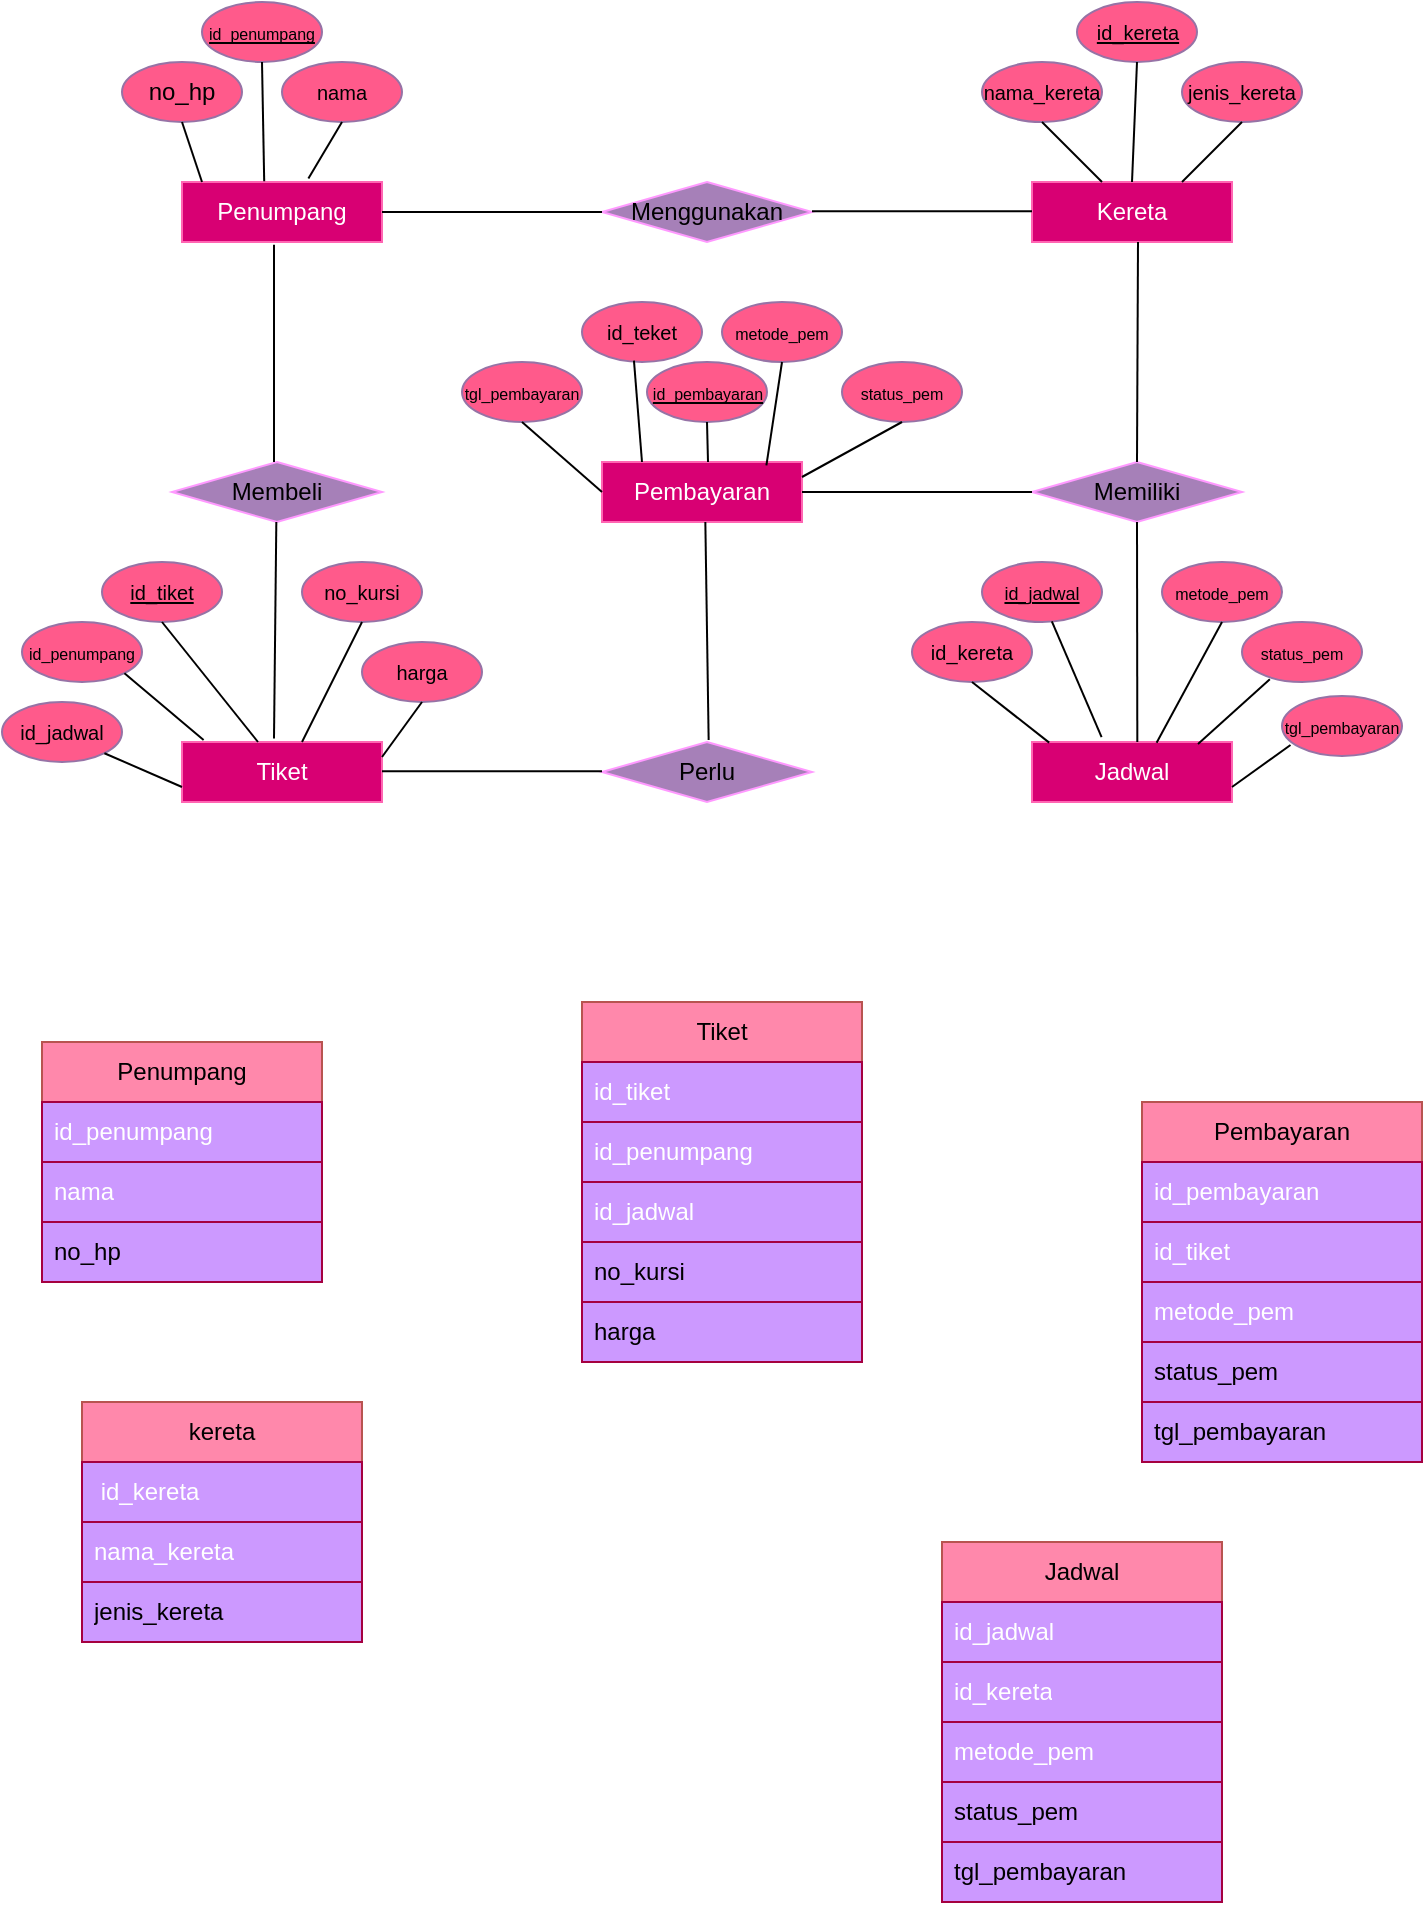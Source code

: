 <mxfile version="28.1.2">
  <diagram name="Page-1" id="AgN1TriB1giXMgzyrv2g">
    <mxGraphModel dx="2377" dy="1402" grid="1" gridSize="10" guides="1" tooltips="1" connect="1" arrows="1" fold="1" page="1" pageScale="1" pageWidth="850" pageHeight="1100" math="0" shadow="0">
      <root>
        <mxCell id="0" />
        <mxCell id="1" parent="0" />
        <mxCell id="vtns92eZaQUpisnjDbsl-1" value="Penumpang" style="rounded=0;whiteSpace=wrap;html=1;fillColor=light-dark(#D80073,#FF9ACF);strokeColor=#FF66B3;fontColor=#ffffff;" vertex="1" parent="1">
          <mxGeometry x="120" y="170" width="100" height="30" as="geometry" />
        </mxCell>
        <mxCell id="vtns92eZaQUpisnjDbsl-6" value="Pembayaran" style="rounded=0;whiteSpace=wrap;html=1;fillColor=light-dark(#D80073,#FF9ACF);strokeColor=#FF66B3;fontColor=#ffffff;" vertex="1" parent="1">
          <mxGeometry x="330" y="310" width="100" height="30" as="geometry" />
        </mxCell>
        <mxCell id="vtns92eZaQUpisnjDbsl-7" value="Jadwal" style="rounded=0;whiteSpace=wrap;html=1;fillColor=light-dark(#D80073,#FF9ACF);strokeColor=#FF66B3;fontColor=#ffffff;" vertex="1" parent="1">
          <mxGeometry x="545" y="450" width="100" height="30" as="geometry" />
        </mxCell>
        <mxCell id="vtns92eZaQUpisnjDbsl-8" value="Tiket" style="rounded=0;whiteSpace=wrap;html=1;fillColor=light-dark(#D80073,#FF9ACF);strokeColor=#FF66B3;fontColor=#ffffff;" vertex="1" parent="1">
          <mxGeometry x="120" y="450" width="100" height="30" as="geometry" />
        </mxCell>
        <mxCell id="vtns92eZaQUpisnjDbsl-9" value="Kereta" style="rounded=0;whiteSpace=wrap;html=1;fillColor=light-dark(#D80073,#FF9ACF);strokeColor=#FF66B3;fontColor=#ffffff;" vertex="1" parent="1">
          <mxGeometry x="545" y="170" width="100" height="30" as="geometry" />
        </mxCell>
        <mxCell id="vtns92eZaQUpisnjDbsl-10" value="Menggunakan" style="rhombus;whiteSpace=wrap;html=1;fillColor=#A680B8;strokeColor=#FF99FF;" vertex="1" parent="1">
          <mxGeometry x="330" y="170" width="105" height="30" as="geometry" />
        </mxCell>
        <mxCell id="vtns92eZaQUpisnjDbsl-15" value="" style="endArrow=none;html=1;rounded=0;entryX=0;entryY=0.5;entryDx=0;entryDy=0;exitX=1;exitY=0.5;exitDx=0;exitDy=0;" edge="1" parent="1" source="vtns92eZaQUpisnjDbsl-1" target="vtns92eZaQUpisnjDbsl-10">
          <mxGeometry width="50" height="50" relative="1" as="geometry">
            <mxPoint x="430" y="390" as="sourcePoint" />
            <mxPoint x="480" y="340" as="targetPoint" />
            <Array as="points" />
          </mxGeometry>
        </mxCell>
        <mxCell id="vtns92eZaQUpisnjDbsl-16" value="Membeli" style="rhombus;whiteSpace=wrap;html=1;fillColor=#A680B8;strokeColor=#FF99FF;" vertex="1" parent="1">
          <mxGeometry x="115" y="310" width="105" height="30" as="geometry" />
        </mxCell>
        <mxCell id="vtns92eZaQUpisnjDbsl-17" value="Perlu" style="rhombus;whiteSpace=wrap;html=1;fillColor=#A680B8;strokeColor=#FF99FF;" vertex="1" parent="1">
          <mxGeometry x="330" y="450" width="105" height="30" as="geometry" />
        </mxCell>
        <mxCell id="vtns92eZaQUpisnjDbsl-18" value="Memiliki" style="rhombus;whiteSpace=wrap;html=1;fillColor=#A680B8;strokeColor=#FF99FF;" vertex="1" parent="1">
          <mxGeometry x="545" y="310" width="105" height="30" as="geometry" />
        </mxCell>
        <mxCell id="vtns92eZaQUpisnjDbsl-19" value="" style="endArrow=none;html=1;rounded=0;entryX=0;entryY=0.5;entryDx=0;entryDy=0;exitX=1;exitY=0.5;exitDx=0;exitDy=0;" edge="1" parent="1">
          <mxGeometry width="50" height="50" relative="1" as="geometry">
            <mxPoint x="220" y="464.66" as="sourcePoint" />
            <mxPoint x="330" y="464.66" as="targetPoint" />
            <Array as="points">
              <mxPoint x="270" y="464.66" />
            </Array>
          </mxGeometry>
        </mxCell>
        <mxCell id="vtns92eZaQUpisnjDbsl-20" value="" style="endArrow=none;html=1;rounded=0;entryX=0.5;entryY=0;entryDx=0;entryDy=0;" edge="1" parent="1" target="vtns92eZaQUpisnjDbsl-18">
          <mxGeometry width="50" height="50" relative="1" as="geometry">
            <mxPoint x="598" y="200" as="sourcePoint" />
            <mxPoint x="598.5" y="300" as="targetPoint" />
            <Array as="points" />
          </mxGeometry>
        </mxCell>
        <mxCell id="vtns92eZaQUpisnjDbsl-21" value="" style="endArrow=none;html=1;rounded=0;entryX=0;entryY=0.5;entryDx=0;entryDy=0;exitX=1;exitY=0.5;exitDx=0;exitDy=0;" edge="1" parent="1">
          <mxGeometry width="50" height="50" relative="1" as="geometry">
            <mxPoint x="435" y="184.66" as="sourcePoint" />
            <mxPoint x="545" y="184.66" as="targetPoint" />
            <Array as="points" />
          </mxGeometry>
        </mxCell>
        <mxCell id="vtns92eZaQUpisnjDbsl-24" value="" style="endArrow=none;html=1;rounded=0;entryX=0.46;entryY=-0.057;entryDx=0;entryDy=0;entryPerimeter=0;" edge="1" parent="1" target="vtns92eZaQUpisnjDbsl-8">
          <mxGeometry width="50" height="50" relative="1" as="geometry">
            <mxPoint x="167.16" y="340" as="sourcePoint" />
            <mxPoint x="167.66" y="440" as="targetPoint" />
            <Array as="points" />
          </mxGeometry>
        </mxCell>
        <mxCell id="vtns92eZaQUpisnjDbsl-25" value="" style="endArrow=none;html=1;rounded=0;exitX=0.46;exitY=1.046;exitDx=0;exitDy=0;exitPerimeter=0;" edge="1" parent="1" source="vtns92eZaQUpisnjDbsl-1">
          <mxGeometry width="50" height="50" relative="1" as="geometry">
            <mxPoint x="170" y="190" as="sourcePoint" />
            <mxPoint x="166" y="310" as="targetPoint" />
            <Array as="points" />
          </mxGeometry>
        </mxCell>
        <mxCell id="vtns92eZaQUpisnjDbsl-26" value="" style="endArrow=none;html=1;rounded=0;entryX=0.5;entryY=0;entryDx=0;entryDy=0;exitX=0.5;exitY=1;exitDx=0;exitDy=0;" edge="1" parent="1" source="vtns92eZaQUpisnjDbsl-18">
          <mxGeometry width="50" height="50" relative="1" as="geometry">
            <mxPoint x="597.16" y="350" as="sourcePoint" />
            <mxPoint x="597.66" y="450" as="targetPoint" />
            <Array as="points" />
          </mxGeometry>
        </mxCell>
        <mxCell id="vtns92eZaQUpisnjDbsl-27" value="" style="endArrow=none;html=1;rounded=0;entryX=0.5;entryY=0;entryDx=0;entryDy=0;exitX=0.46;exitY=1.046;exitDx=0;exitDy=0;exitPerimeter=0;" edge="1" parent="1">
          <mxGeometry width="50" height="50" relative="1" as="geometry">
            <mxPoint x="381.67" y="340" as="sourcePoint" />
            <mxPoint x="383.33" y="449" as="targetPoint" />
            <Array as="points" />
          </mxGeometry>
        </mxCell>
        <mxCell id="vtns92eZaQUpisnjDbsl-29" value="" style="endArrow=none;html=1;rounded=0;entryX=0;entryY=0.5;entryDx=0;entryDy=0;exitX=1;exitY=0.5;exitDx=0;exitDy=0;" edge="1" parent="1" source="vtns92eZaQUpisnjDbsl-6" target="vtns92eZaQUpisnjDbsl-18">
          <mxGeometry width="50" height="50" relative="1" as="geometry">
            <mxPoint x="430" y="390" as="sourcePoint" />
            <mxPoint x="480" y="340" as="targetPoint" />
          </mxGeometry>
        </mxCell>
        <mxCell id="vtns92eZaQUpisnjDbsl-31" value="&lt;u&gt;&lt;font style=&quot;font-size: 8px;&quot;&gt;id_penumpang&lt;/font&gt;&lt;/u&gt;" style="ellipse;whiteSpace=wrap;html=1;fillColor=#FF5A8B;strokeColor=#9673a6;" vertex="1" parent="1">
          <mxGeometry x="130" y="80" width="60" height="30" as="geometry" />
        </mxCell>
        <mxCell id="vtns92eZaQUpisnjDbsl-33" value="&lt;font style=&quot;font-size: 10px;&quot;&gt;nama&lt;/font&gt;" style="ellipse;whiteSpace=wrap;html=1;fillColor=#FF5A8B;strokeColor=#9673a6;" vertex="1" parent="1">
          <mxGeometry x="170" y="110" width="60" height="30" as="geometry" />
        </mxCell>
        <mxCell id="vtns92eZaQUpisnjDbsl-34" value="no_hp" style="ellipse;whiteSpace=wrap;html=1;fillColor=#FF5A8B;strokeColor=#9673a6;" vertex="1" parent="1">
          <mxGeometry x="90" y="110" width="60" height="30" as="geometry" />
        </mxCell>
        <mxCell id="vtns92eZaQUpisnjDbsl-35" value="&lt;span style=&quot;font-size: 10px;&quot;&gt;nama_kereta&lt;/span&gt;" style="ellipse;whiteSpace=wrap;html=1;fillColor=#FF5A8B;strokeColor=#9673a6;" vertex="1" parent="1">
          <mxGeometry x="520" y="110" width="60" height="30" as="geometry" />
        </mxCell>
        <mxCell id="vtns92eZaQUpisnjDbsl-36" value="&lt;span style=&quot;font-size: 10px;&quot;&gt;jenis_kereta&lt;/span&gt;" style="ellipse;whiteSpace=wrap;html=1;fillColor=#FF5A8B;strokeColor=#9673a6;" vertex="1" parent="1">
          <mxGeometry x="620" y="110" width="60" height="30" as="geometry" />
        </mxCell>
        <mxCell id="vtns92eZaQUpisnjDbsl-37" value="&lt;span style=&quot;font-size: 10px;&quot;&gt;&lt;u&gt;id_kereta&lt;/u&gt;&lt;/span&gt;" style="ellipse;whiteSpace=wrap;html=1;fillColor=#FF5A8B;strokeColor=#9673a6;" vertex="1" parent="1">
          <mxGeometry x="567.5" y="80" width="60" height="30" as="geometry" />
        </mxCell>
        <mxCell id="vtns92eZaQUpisnjDbsl-38" value="&lt;span style=&quot;font-size: 10px;&quot;&gt;harga&lt;/span&gt;" style="ellipse;whiteSpace=wrap;html=1;fillColor=#FF5A8B;strokeColor=#9673a6;" vertex="1" parent="1">
          <mxGeometry x="210" y="400" width="60" height="30" as="geometry" />
        </mxCell>
        <mxCell id="vtns92eZaQUpisnjDbsl-39" value="&lt;span style=&quot;font-size: 10px;&quot;&gt;no_kursi&lt;/span&gt;" style="ellipse;whiteSpace=wrap;html=1;fillColor=#FF5A8B;strokeColor=#9673a6;" vertex="1" parent="1">
          <mxGeometry x="180" y="360" width="60" height="30" as="geometry" />
        </mxCell>
        <mxCell id="vtns92eZaQUpisnjDbsl-40" value="&lt;span style=&quot;font-size: 10px;&quot;&gt;id_jadwal&lt;/span&gt;" style="ellipse;whiteSpace=wrap;html=1;fillColor=#FF5A8B;strokeColor=#9673a6;" vertex="1" parent="1">
          <mxGeometry x="30" y="430" width="60" height="30" as="geometry" />
        </mxCell>
        <mxCell id="vtns92eZaQUpisnjDbsl-41" value="&lt;font style=&quot;font-size: 8px;&quot;&gt;id_penumpang&lt;/font&gt;" style="ellipse;whiteSpace=wrap;html=1;fillColor=#FF5A8B;strokeColor=#9673a6;" vertex="1" parent="1">
          <mxGeometry x="40" y="390" width="60" height="30" as="geometry" />
        </mxCell>
        <mxCell id="vtns92eZaQUpisnjDbsl-42" value="&lt;span style=&quot;font-size: 10px;&quot;&gt;&lt;u&gt;id_tiket&lt;/u&gt;&lt;/span&gt;" style="ellipse;whiteSpace=wrap;html=1;fillColor=#FF5A8B;strokeColor=#9673a6;" vertex="1" parent="1">
          <mxGeometry x="80" y="360" width="60" height="30" as="geometry" />
        </mxCell>
        <mxCell id="vtns92eZaQUpisnjDbsl-43" value="&lt;span style=&quot;font-size: 8px;&quot;&gt;tgl_pembayaran&lt;/span&gt;" style="ellipse;whiteSpace=wrap;html=1;fillColor=#FF5A8B;strokeColor=#9673a6;" vertex="1" parent="1">
          <mxGeometry x="670" y="427" width="60" height="30" as="geometry" />
        </mxCell>
        <mxCell id="vtns92eZaQUpisnjDbsl-44" value="&lt;span style=&quot;font-size: 8px;&quot;&gt;status_pem&lt;/span&gt;" style="ellipse;whiteSpace=wrap;html=1;fillColor=#FF5A8B;strokeColor=#9673a6;" vertex="1" parent="1">
          <mxGeometry x="650" y="390" width="60" height="30" as="geometry" />
        </mxCell>
        <mxCell id="vtns92eZaQUpisnjDbsl-45" value="&lt;span style=&quot;font-size: 8px;&quot;&gt;metode_pem&lt;/span&gt;" style="ellipse;whiteSpace=wrap;html=1;fillColor=#FF5A8B;strokeColor=#9673a6;" vertex="1" parent="1">
          <mxGeometry x="610" y="360" width="60" height="30" as="geometry" />
        </mxCell>
        <mxCell id="vtns92eZaQUpisnjDbsl-46" value="&lt;font size=&quot;1&quot;&gt;id_kereta&lt;/font&gt;" style="ellipse;whiteSpace=wrap;html=1;fillColor=#FF5A8B;strokeColor=#9673a6;" vertex="1" parent="1">
          <mxGeometry x="485" y="390" width="60" height="30" as="geometry" />
        </mxCell>
        <mxCell id="vtns92eZaQUpisnjDbsl-47" value="&lt;font style=&quot;font-size: 9px;&quot;&gt;&lt;u style=&quot;&quot;&gt;id_jadwal&lt;/u&gt;&lt;/font&gt;" style="ellipse;whiteSpace=wrap;html=1;fillColor=#FF5A8B;strokeColor=#9673a6;" vertex="1" parent="1">
          <mxGeometry x="520" y="360" width="60" height="30" as="geometry" />
        </mxCell>
        <mxCell id="vtns92eZaQUpisnjDbsl-48" value="&lt;span style=&quot;font-size: 8px;&quot;&gt;tgl_pembayaran&lt;/span&gt;" style="ellipse;whiteSpace=wrap;html=1;fillColor=#FF5A8B;strokeColor=#9673a6;" vertex="1" parent="1">
          <mxGeometry x="260" y="260" width="60" height="30" as="geometry" />
        </mxCell>
        <mxCell id="vtns92eZaQUpisnjDbsl-49" value="&lt;span style=&quot;font-size: 8px;&quot;&gt;status_pem&lt;/span&gt;" style="ellipse;whiteSpace=wrap;html=1;fillColor=#FF5A8B;strokeColor=#9673a6;" vertex="1" parent="1">
          <mxGeometry x="450" y="260" width="60" height="30" as="geometry" />
        </mxCell>
        <mxCell id="vtns92eZaQUpisnjDbsl-50" value="&lt;span style=&quot;font-size: 8px;&quot;&gt;metode_pem&lt;/span&gt;" style="ellipse;whiteSpace=wrap;html=1;fillColor=#FF5A8B;strokeColor=#9673a6;" vertex="1" parent="1">
          <mxGeometry x="390" y="230" width="60" height="30" as="geometry" />
        </mxCell>
        <mxCell id="vtns92eZaQUpisnjDbsl-51" value="&lt;font style=&quot;font-size: 8px;&quot;&gt;&lt;u&gt;id_pembayaran&lt;/u&gt;&lt;/font&gt;" style="ellipse;whiteSpace=wrap;html=1;fillColor=#FF5A8B;strokeColor=#9673a6;" vertex="1" parent="1">
          <mxGeometry x="352.5" y="260" width="60" height="30" as="geometry" />
        </mxCell>
        <mxCell id="vtns92eZaQUpisnjDbsl-52" value="&lt;font style=&quot;font-size: 10px;&quot;&gt;id_teket&lt;/font&gt;" style="ellipse;whiteSpace=wrap;html=1;fillColor=#FF5A8B;strokeColor=#9673a6;" vertex="1" parent="1">
          <mxGeometry x="320" y="230" width="60" height="30" as="geometry" />
        </mxCell>
        <mxCell id="vtns92eZaQUpisnjDbsl-53" style="edgeStyle=orthogonalEdgeStyle;rounded=0;orthogonalLoop=1;jettySize=auto;html=1;exitX=0.5;exitY=1;exitDx=0;exitDy=0;" edge="1" parent="1" source="vtns92eZaQUpisnjDbsl-48" target="vtns92eZaQUpisnjDbsl-48">
          <mxGeometry relative="1" as="geometry" />
        </mxCell>
        <mxCell id="vtns92eZaQUpisnjDbsl-54" value="" style="endArrow=none;html=1;rounded=0;entryX=0.5;entryY=1;entryDx=0;entryDy=0;exitX=0.411;exitY=-0.011;exitDx=0;exitDy=0;exitPerimeter=0;" edge="1" parent="1" source="vtns92eZaQUpisnjDbsl-1" target="vtns92eZaQUpisnjDbsl-31">
          <mxGeometry width="50" height="50" relative="1" as="geometry">
            <mxPoint x="90" y="200" as="sourcePoint" />
            <mxPoint x="140" y="150" as="targetPoint" />
          </mxGeometry>
        </mxCell>
        <mxCell id="vtns92eZaQUpisnjDbsl-55" value="" style="endArrow=none;html=1;rounded=0;entryX=0.5;entryY=1;entryDx=0;entryDy=0;exitX=0.1;exitY=0;exitDx=0;exitDy=0;exitPerimeter=0;" edge="1" parent="1" source="vtns92eZaQUpisnjDbsl-1" target="vtns92eZaQUpisnjDbsl-34">
          <mxGeometry width="50" height="50" relative="1" as="geometry">
            <mxPoint x="60" y="230" as="sourcePoint" />
            <mxPoint x="110" y="180" as="targetPoint" />
          </mxGeometry>
        </mxCell>
        <mxCell id="vtns92eZaQUpisnjDbsl-57" value="" style="endArrow=none;html=1;rounded=0;entryX=0.632;entryY=-0.057;entryDx=0;entryDy=0;exitX=0.5;exitY=1;exitDx=0;exitDy=0;entryPerimeter=0;" edge="1" parent="1" source="vtns92eZaQUpisnjDbsl-33" target="vtns92eZaQUpisnjDbsl-1">
          <mxGeometry width="50" height="50" relative="1" as="geometry">
            <mxPoint x="140" y="200" as="sourcePoint" />
            <mxPoint x="190" y="150" as="targetPoint" />
          </mxGeometry>
        </mxCell>
        <mxCell id="vtns92eZaQUpisnjDbsl-58" value="" style="endArrow=none;html=1;rounded=0;entryX=0.5;entryY=1;entryDx=0;entryDy=0;exitX=0.5;exitY=0;exitDx=0;exitDy=0;" edge="1" parent="1" source="vtns92eZaQUpisnjDbsl-9" target="vtns92eZaQUpisnjDbsl-37">
          <mxGeometry width="50" height="50" relative="1" as="geometry">
            <mxPoint x="596.8" y="166.91" as="sourcePoint" />
            <mxPoint x="594.5" y="110" as="targetPoint" />
          </mxGeometry>
        </mxCell>
        <mxCell id="vtns92eZaQUpisnjDbsl-59" value="" style="endArrow=none;html=1;rounded=0;entryX=0.5;entryY=1;entryDx=0;entryDy=0;" edge="1" parent="1" target="vtns92eZaQUpisnjDbsl-36">
          <mxGeometry width="50" height="50" relative="1" as="geometry">
            <mxPoint x="620" y="170" as="sourcePoint" />
            <mxPoint x="480" y="320" as="targetPoint" />
          </mxGeometry>
        </mxCell>
        <mxCell id="vtns92eZaQUpisnjDbsl-60" value="" style="endArrow=none;html=1;rounded=0;entryX=0.5;entryY=1;entryDx=0;entryDy=0;" edge="1" parent="1" source="vtns92eZaQUpisnjDbsl-9" target="vtns92eZaQUpisnjDbsl-35">
          <mxGeometry width="50" height="50" relative="1" as="geometry">
            <mxPoint x="380" y="370" as="sourcePoint" />
            <mxPoint x="430" y="320" as="targetPoint" />
          </mxGeometry>
        </mxCell>
        <mxCell id="vtns92eZaQUpisnjDbsl-61" value="" style="endArrow=none;html=1;rounded=0;entryX=0.5;entryY=1;entryDx=0;entryDy=0;" edge="1" parent="1" target="vtns92eZaQUpisnjDbsl-51">
          <mxGeometry width="50" height="50" relative="1" as="geometry">
            <mxPoint x="383" y="310" as="sourcePoint" />
            <mxPoint x="430" y="380" as="targetPoint" />
          </mxGeometry>
        </mxCell>
        <mxCell id="vtns92eZaQUpisnjDbsl-62" value="" style="endArrow=none;html=1;rounded=0;entryX=0.5;entryY=1;entryDx=0;entryDy=0;exitX=0.822;exitY=0.057;exitDx=0;exitDy=0;exitPerimeter=0;" edge="1" parent="1" source="vtns92eZaQUpisnjDbsl-6" target="vtns92eZaQUpisnjDbsl-50">
          <mxGeometry width="50" height="50" relative="1" as="geometry">
            <mxPoint x="380" y="430" as="sourcePoint" />
            <mxPoint x="430" y="380" as="targetPoint" />
          </mxGeometry>
        </mxCell>
        <mxCell id="vtns92eZaQUpisnjDbsl-63" value="" style="endArrow=none;html=1;rounded=0;entryX=0.433;entryY=0.977;entryDx=0;entryDy=0;entryPerimeter=0;" edge="1" parent="1" target="vtns92eZaQUpisnjDbsl-52">
          <mxGeometry width="50" height="50" relative="1" as="geometry">
            <mxPoint x="350" y="310" as="sourcePoint" />
            <mxPoint x="430" y="380" as="targetPoint" />
          </mxGeometry>
        </mxCell>
        <mxCell id="vtns92eZaQUpisnjDbsl-64" value="" style="endArrow=none;html=1;rounded=0;entryX=0.5;entryY=1;entryDx=0;entryDy=0;exitX=0;exitY=0.5;exitDx=0;exitDy=0;" edge="1" parent="1" source="vtns92eZaQUpisnjDbsl-6" target="vtns92eZaQUpisnjDbsl-48">
          <mxGeometry width="50" height="50" relative="1" as="geometry">
            <mxPoint x="380" y="430" as="sourcePoint" />
            <mxPoint x="430" y="380" as="targetPoint" />
          </mxGeometry>
        </mxCell>
        <mxCell id="vtns92eZaQUpisnjDbsl-65" value="" style="endArrow=none;html=1;rounded=0;entryX=0.5;entryY=1;entryDx=0;entryDy=0;exitX=1;exitY=0.25;exitDx=0;exitDy=0;" edge="1" parent="1" source="vtns92eZaQUpisnjDbsl-6" target="vtns92eZaQUpisnjDbsl-49">
          <mxGeometry width="50" height="50" relative="1" as="geometry">
            <mxPoint x="380" y="430" as="sourcePoint" />
            <mxPoint x="430" y="380" as="targetPoint" />
          </mxGeometry>
        </mxCell>
        <mxCell id="vtns92eZaQUpisnjDbsl-66" value="" style="endArrow=none;html=1;rounded=0;entryX=0.5;entryY=1;entryDx=0;entryDy=0;exitX=0.6;exitY=0;exitDx=0;exitDy=0;exitPerimeter=0;" edge="1" parent="1" source="vtns92eZaQUpisnjDbsl-8" target="vtns92eZaQUpisnjDbsl-39">
          <mxGeometry width="50" height="50" relative="1" as="geometry">
            <mxPoint x="380" y="430" as="sourcePoint" />
            <mxPoint x="430" y="380" as="targetPoint" />
          </mxGeometry>
        </mxCell>
        <mxCell id="vtns92eZaQUpisnjDbsl-67" value="" style="endArrow=none;html=1;rounded=0;entryX=0.5;entryY=1;entryDx=0;entryDy=0;exitX=1;exitY=0.25;exitDx=0;exitDy=0;" edge="1" parent="1" source="vtns92eZaQUpisnjDbsl-8" target="vtns92eZaQUpisnjDbsl-38">
          <mxGeometry width="50" height="50" relative="1" as="geometry">
            <mxPoint x="190" y="490" as="sourcePoint" />
            <mxPoint x="240" y="440" as="targetPoint" />
          </mxGeometry>
        </mxCell>
        <mxCell id="vtns92eZaQUpisnjDbsl-68" value="" style="endArrow=none;html=1;rounded=0;entryX=0.5;entryY=1;entryDx=0;entryDy=0;" edge="1" parent="1" source="vtns92eZaQUpisnjDbsl-8" target="vtns92eZaQUpisnjDbsl-42">
          <mxGeometry width="50" height="50" relative="1" as="geometry">
            <mxPoint x="40" y="540" as="sourcePoint" />
            <mxPoint x="90" y="490" as="targetPoint" />
          </mxGeometry>
        </mxCell>
        <mxCell id="vtns92eZaQUpisnjDbsl-69" value="" style="endArrow=none;html=1;rounded=0;entryX=1;entryY=1;entryDx=0;entryDy=0;exitX=0.108;exitY=-0.034;exitDx=0;exitDy=0;exitPerimeter=0;" edge="1" parent="1" source="vtns92eZaQUpisnjDbsl-8" target="vtns92eZaQUpisnjDbsl-41">
          <mxGeometry width="50" height="50" relative="1" as="geometry">
            <mxPoint x="40" y="510" as="sourcePoint" />
            <mxPoint x="90" y="460" as="targetPoint" />
          </mxGeometry>
        </mxCell>
        <mxCell id="vtns92eZaQUpisnjDbsl-70" value="" style="endArrow=none;html=1;rounded=0;entryX=1;entryY=1;entryDx=0;entryDy=0;exitX=0;exitY=0.75;exitDx=0;exitDy=0;" edge="1" parent="1" source="vtns92eZaQUpisnjDbsl-8" target="vtns92eZaQUpisnjDbsl-40">
          <mxGeometry width="50" height="50" relative="1" as="geometry">
            <mxPoint x="40" y="540" as="sourcePoint" />
            <mxPoint x="90" y="490" as="targetPoint" />
          </mxGeometry>
        </mxCell>
        <mxCell id="vtns92eZaQUpisnjDbsl-71" value="" style="endArrow=none;html=1;rounded=0;exitX=0.623;exitY=0.011;exitDx=0;exitDy=0;exitPerimeter=0;" edge="1" parent="1" source="vtns92eZaQUpisnjDbsl-7">
          <mxGeometry width="50" height="50" relative="1" as="geometry">
            <mxPoint x="590" y="440" as="sourcePoint" />
            <mxPoint x="640" y="390" as="targetPoint" />
          </mxGeometry>
        </mxCell>
        <mxCell id="vtns92eZaQUpisnjDbsl-74" value="" style="endArrow=none;html=1;rounded=0;exitX=0.83;exitY=0.034;exitDx=0;exitDy=0;exitPerimeter=0;entryX=0.232;entryY=0.954;entryDx=0;entryDy=0;entryPerimeter=0;" edge="1" parent="1" source="vtns92eZaQUpisnjDbsl-7" target="vtns92eZaQUpisnjDbsl-44">
          <mxGeometry width="50" height="50" relative="1" as="geometry">
            <mxPoint x="620" y="470" as="sourcePoint" />
            <mxPoint x="670" y="420" as="targetPoint" />
          </mxGeometry>
        </mxCell>
        <mxCell id="vtns92eZaQUpisnjDbsl-75" value="" style="endArrow=none;html=1;rounded=0;exitX=1;exitY=0.75;exitDx=0;exitDy=0;entryX=0.071;entryY=0.816;entryDx=0;entryDy=0;entryPerimeter=0;" edge="1" parent="1" source="vtns92eZaQUpisnjDbsl-7" target="vtns92eZaQUpisnjDbsl-43">
          <mxGeometry width="50" height="50" relative="1" as="geometry">
            <mxPoint x="630" y="510" as="sourcePoint" />
            <mxPoint x="680" y="460" as="targetPoint" />
          </mxGeometry>
        </mxCell>
        <mxCell id="vtns92eZaQUpisnjDbsl-76" value="" style="endArrow=none;html=1;rounded=0;exitX=0.582;exitY=0.989;exitDx=0;exitDy=0;entryX=0.348;entryY=-0.08;entryDx=0;entryDy=0;entryPerimeter=0;exitPerimeter=0;" edge="1" parent="1" source="vtns92eZaQUpisnjDbsl-47" target="vtns92eZaQUpisnjDbsl-7">
          <mxGeometry width="50" height="50" relative="1" as="geometry">
            <mxPoint x="490" y="330" as="sourcePoint" />
            <mxPoint x="540" y="280" as="targetPoint" />
          </mxGeometry>
        </mxCell>
        <mxCell id="vtns92eZaQUpisnjDbsl-77" value="" style="endArrow=none;html=1;rounded=0;exitX=0.5;exitY=1;exitDx=0;exitDy=0;entryX=0.086;entryY=0.011;entryDx=0;entryDy=0;entryPerimeter=0;" edge="1" parent="1" source="vtns92eZaQUpisnjDbsl-46" target="vtns92eZaQUpisnjDbsl-7">
          <mxGeometry width="50" height="50" relative="1" as="geometry">
            <mxPoint x="490" y="330" as="sourcePoint" />
            <mxPoint x="540" y="280" as="targetPoint" />
          </mxGeometry>
        </mxCell>
        <mxCell id="vtns92eZaQUpisnjDbsl-78" value="Penumpang" style="swimlane;fontStyle=0;childLayout=stackLayout;horizontal=1;startSize=30;horizontalStack=0;resizeParent=1;resizeParentMax=0;resizeLast=0;collapsible=1;marginBottom=0;whiteSpace=wrap;html=1;fillColor=#FF88AB;strokeColor=#b85450;" vertex="1" parent="1">
          <mxGeometry x="50" y="600" width="140" height="120" as="geometry" />
        </mxCell>
        <mxCell id="vtns92eZaQUpisnjDbsl-79" value="id_penumpang" style="text;strokeColor=#A50040;fillColor=#CC99FF;align=left;verticalAlign=middle;spacingLeft=4;spacingRight=4;overflow=hidden;points=[[0,0.5],[1,0.5]];portConstraint=eastwest;rotatable=0;whiteSpace=wrap;html=1;fontColor=#ffffff;" vertex="1" parent="vtns92eZaQUpisnjDbsl-78">
          <mxGeometry y="30" width="140" height="30" as="geometry" />
        </mxCell>
        <mxCell id="vtns92eZaQUpisnjDbsl-80" value="nama" style="text;strokeColor=#A50040;fillColor=#CC99FF;align=left;verticalAlign=middle;spacingLeft=4;spacingRight=4;overflow=hidden;points=[[0,0.5],[1,0.5]];portConstraint=eastwest;rotatable=0;whiteSpace=wrap;html=1;fontColor=#ffffff;" vertex="1" parent="vtns92eZaQUpisnjDbsl-78">
          <mxGeometry y="60" width="140" height="30" as="geometry" />
        </mxCell>
        <mxCell id="vtns92eZaQUpisnjDbsl-81" value="no_hp" style="text;strokeColor=#A50040;fillColor=#CC99FF;align=left;verticalAlign=middle;spacingLeft=4;spacingRight=4;overflow=hidden;points=[[0,0.5],[1,0.5]];portConstraint=eastwest;rotatable=0;whiteSpace=wrap;html=1;" vertex="1" parent="vtns92eZaQUpisnjDbsl-78">
          <mxGeometry y="90" width="140" height="30" as="geometry" />
        </mxCell>
        <mxCell id="vtns92eZaQUpisnjDbsl-86" value="kereta" style="swimlane;fontStyle=0;childLayout=stackLayout;horizontal=1;startSize=30;horizontalStack=0;resizeParent=1;resizeParentMax=0;resizeLast=0;collapsible=1;marginBottom=0;whiteSpace=wrap;html=1;fillColor=#FF88AB;strokeColor=#b85450;" vertex="1" parent="1">
          <mxGeometry x="70" y="780" width="140" height="120" as="geometry" />
        </mxCell>
        <mxCell id="vtns92eZaQUpisnjDbsl-87" value="&amp;nbsp;id_kereta" style="text;strokeColor=#A50040;fillColor=#CC99FF;align=left;verticalAlign=middle;spacingLeft=4;spacingRight=4;overflow=hidden;points=[[0,0.5],[1,0.5]];portConstraint=eastwest;rotatable=0;whiteSpace=wrap;html=1;fontColor=#ffffff;" vertex="1" parent="vtns92eZaQUpisnjDbsl-86">
          <mxGeometry y="30" width="140" height="30" as="geometry" />
        </mxCell>
        <mxCell id="vtns92eZaQUpisnjDbsl-88" value="nama_kereta" style="text;strokeColor=#A50040;fillColor=#CC99FF;align=left;verticalAlign=middle;spacingLeft=4;spacingRight=4;overflow=hidden;points=[[0,0.5],[1,0.5]];portConstraint=eastwest;rotatable=0;whiteSpace=wrap;html=1;fontColor=#ffffff;" vertex="1" parent="vtns92eZaQUpisnjDbsl-86">
          <mxGeometry y="60" width="140" height="30" as="geometry" />
        </mxCell>
        <mxCell id="vtns92eZaQUpisnjDbsl-89" value="jenis_kereta" style="text;strokeColor=#A50040;fillColor=#CC99FF;align=left;verticalAlign=middle;spacingLeft=4;spacingRight=4;overflow=hidden;points=[[0,0.5],[1,0.5]];portConstraint=eastwest;rotatable=0;whiteSpace=wrap;html=1;" vertex="1" parent="vtns92eZaQUpisnjDbsl-86">
          <mxGeometry y="90" width="140" height="30" as="geometry" />
        </mxCell>
        <mxCell id="vtns92eZaQUpisnjDbsl-90" value="Tiket" style="swimlane;fontStyle=0;childLayout=stackLayout;horizontal=1;startSize=30;horizontalStack=0;resizeParent=1;resizeParentMax=0;resizeLast=0;collapsible=1;marginBottom=0;whiteSpace=wrap;html=1;fillColor=#FF88AB;strokeColor=#b85450;" vertex="1" parent="1">
          <mxGeometry x="320" y="580" width="140" height="150" as="geometry" />
        </mxCell>
        <mxCell id="vtns92eZaQUpisnjDbsl-91" value="id_tiket" style="text;strokeColor=#A50040;fillColor=#CC99FF;align=left;verticalAlign=middle;spacingLeft=4;spacingRight=4;overflow=hidden;points=[[0,0.5],[1,0.5]];portConstraint=eastwest;rotatable=0;whiteSpace=wrap;html=1;fontColor=#ffffff;" vertex="1" parent="vtns92eZaQUpisnjDbsl-90">
          <mxGeometry y="30" width="140" height="30" as="geometry" />
        </mxCell>
        <mxCell id="vtns92eZaQUpisnjDbsl-95" value="id_penumpang" style="text;strokeColor=#A50040;fillColor=#CC99FF;align=left;verticalAlign=middle;spacingLeft=4;spacingRight=4;overflow=hidden;points=[[0,0.5],[1,0.5]];portConstraint=eastwest;rotatable=0;whiteSpace=wrap;html=1;fontColor=#ffffff;" vertex="1" parent="vtns92eZaQUpisnjDbsl-90">
          <mxGeometry y="60" width="140" height="30" as="geometry" />
        </mxCell>
        <mxCell id="vtns92eZaQUpisnjDbsl-92" value="id_jadwal" style="text;strokeColor=#A50040;fillColor=#CC99FF;align=left;verticalAlign=middle;spacingLeft=4;spacingRight=4;overflow=hidden;points=[[0,0.5],[1,0.5]];portConstraint=eastwest;rotatable=0;whiteSpace=wrap;html=1;fontColor=#ffffff;" vertex="1" parent="vtns92eZaQUpisnjDbsl-90">
          <mxGeometry y="90" width="140" height="30" as="geometry" />
        </mxCell>
        <mxCell id="vtns92eZaQUpisnjDbsl-93" value="no_kursi" style="text;strokeColor=#A50040;fillColor=#CC99FF;align=left;verticalAlign=middle;spacingLeft=4;spacingRight=4;overflow=hidden;points=[[0,0.5],[1,0.5]];portConstraint=eastwest;rotatable=0;whiteSpace=wrap;html=1;" vertex="1" parent="vtns92eZaQUpisnjDbsl-90">
          <mxGeometry y="120" width="140" height="30" as="geometry" />
        </mxCell>
        <mxCell id="vtns92eZaQUpisnjDbsl-104" value="harga" style="text;strokeColor=#A50040;fillColor=#CC99FF;align=left;verticalAlign=middle;spacingLeft=4;spacingRight=4;overflow=hidden;points=[[0,0.5],[1,0.5]];portConstraint=eastwest;rotatable=0;whiteSpace=wrap;html=1;" vertex="1" parent="1">
          <mxGeometry x="320" y="730" width="140" height="30" as="geometry" />
        </mxCell>
        <mxCell id="vtns92eZaQUpisnjDbsl-110" value="Jadwal" style="swimlane;fontStyle=0;childLayout=stackLayout;horizontal=1;startSize=30;horizontalStack=0;resizeParent=1;resizeParentMax=0;resizeLast=0;collapsible=1;marginBottom=0;whiteSpace=wrap;html=1;fillColor=#FF88AB;strokeColor=#b85450;" vertex="1" parent="1">
          <mxGeometry x="500" y="850" width="140" height="180" as="geometry" />
        </mxCell>
        <mxCell id="vtns92eZaQUpisnjDbsl-116" value="Pembayaran" style="swimlane;fontStyle=0;childLayout=stackLayout;horizontal=1;startSize=30;horizontalStack=0;resizeParent=1;resizeParentMax=0;resizeLast=0;collapsible=1;marginBottom=0;whiteSpace=wrap;html=1;fillColor=#FF88AB;strokeColor=#b85450;" vertex="1" parent="1">
          <mxGeometry x="600" y="630" width="140" height="150" as="geometry" />
        </mxCell>
        <mxCell id="vtns92eZaQUpisnjDbsl-117" value="id_pembayaran" style="text;strokeColor=#A50040;fillColor=#CC99FF;align=left;verticalAlign=middle;spacingLeft=4;spacingRight=4;overflow=hidden;points=[[0,0.5],[1,0.5]];portConstraint=eastwest;rotatable=0;whiteSpace=wrap;html=1;fontColor=#ffffff;" vertex="1" parent="vtns92eZaQUpisnjDbsl-116">
          <mxGeometry y="30" width="140" height="30" as="geometry" />
        </mxCell>
        <mxCell id="vtns92eZaQUpisnjDbsl-118" value="id_tiket" style="text;strokeColor=#A50040;fillColor=#CC99FF;align=left;verticalAlign=middle;spacingLeft=4;spacingRight=4;overflow=hidden;points=[[0,0.5],[1,0.5]];portConstraint=eastwest;rotatable=0;whiteSpace=wrap;html=1;fontColor=#ffffff;" vertex="1" parent="vtns92eZaQUpisnjDbsl-116">
          <mxGeometry y="60" width="140" height="30" as="geometry" />
        </mxCell>
        <mxCell id="vtns92eZaQUpisnjDbsl-119" value="metode_pem" style="text;strokeColor=#A50040;fillColor=#CC99FF;align=left;verticalAlign=middle;spacingLeft=4;spacingRight=4;overflow=hidden;points=[[0,0.5],[1,0.5]];portConstraint=eastwest;rotatable=0;whiteSpace=wrap;html=1;fontColor=#ffffff;" vertex="1" parent="vtns92eZaQUpisnjDbsl-116">
          <mxGeometry y="90" width="140" height="30" as="geometry" />
        </mxCell>
        <mxCell id="vtns92eZaQUpisnjDbsl-120" value="status_pem" style="text;strokeColor=#A50040;fillColor=#CC99FF;align=left;verticalAlign=middle;spacingLeft=4;spacingRight=4;overflow=hidden;points=[[0,0.5],[1,0.5]];portConstraint=eastwest;rotatable=0;whiteSpace=wrap;html=1;" vertex="1" parent="vtns92eZaQUpisnjDbsl-116">
          <mxGeometry y="120" width="140" height="30" as="geometry" />
        </mxCell>
        <mxCell id="vtns92eZaQUpisnjDbsl-121" value="tgl_pembayaran" style="text;strokeColor=#A50040;fillColor=#CC99FF;align=left;verticalAlign=middle;spacingLeft=4;spacingRight=4;overflow=hidden;points=[[0,0.5],[1,0.5]];portConstraint=eastwest;rotatable=0;whiteSpace=wrap;html=1;" vertex="1" parent="1">
          <mxGeometry x="600" y="780" width="140" height="30" as="geometry" />
        </mxCell>
        <mxCell id="vtns92eZaQUpisnjDbsl-111" value="id_jadwal" style="text;strokeColor=#A50040;fillColor=#CC99FF;align=left;verticalAlign=middle;spacingLeft=4;spacingRight=4;overflow=hidden;points=[[0,0.5],[1,0.5]];portConstraint=eastwest;rotatable=0;whiteSpace=wrap;html=1;fontColor=#ffffff;" vertex="1" parent="1">
          <mxGeometry x="500" y="880" width="140" height="30" as="geometry" />
        </mxCell>
        <mxCell id="vtns92eZaQUpisnjDbsl-112" value="id_kereta" style="text;strokeColor=#A50040;fillColor=#CC99FF;align=left;verticalAlign=middle;spacingLeft=4;spacingRight=4;overflow=hidden;points=[[0,0.5],[1,0.5]];portConstraint=eastwest;rotatable=0;whiteSpace=wrap;html=1;fontColor=#ffffff;" vertex="1" parent="1">
          <mxGeometry x="500" y="910" width="140" height="30" as="geometry" />
        </mxCell>
        <mxCell id="vtns92eZaQUpisnjDbsl-113" value="metode_pem" style="text;strokeColor=#A50040;fillColor=#CC99FF;align=left;verticalAlign=middle;spacingLeft=4;spacingRight=4;overflow=hidden;points=[[0,0.5],[1,0.5]];portConstraint=eastwest;rotatable=0;whiteSpace=wrap;html=1;fontColor=#ffffff;" vertex="1" parent="1">
          <mxGeometry x="500" y="940" width="140" height="30" as="geometry" />
        </mxCell>
        <mxCell id="vtns92eZaQUpisnjDbsl-114" value="status_pem" style="text;strokeColor=#A50040;fillColor=#CC99FF;align=left;verticalAlign=middle;spacingLeft=4;spacingRight=4;overflow=hidden;points=[[0,0.5],[1,0.5]];portConstraint=eastwest;rotatable=0;whiteSpace=wrap;html=1;" vertex="1" parent="1">
          <mxGeometry x="500" y="970" width="140" height="30" as="geometry" />
        </mxCell>
        <mxCell id="vtns92eZaQUpisnjDbsl-115" value="tgl_pembayaran" style="text;strokeColor=#A50040;fillColor=#CC99FF;align=left;verticalAlign=middle;spacingLeft=4;spacingRight=4;overflow=hidden;points=[[0,0.5],[1,0.5]];portConstraint=eastwest;rotatable=0;whiteSpace=wrap;html=1;" vertex="1" parent="1">
          <mxGeometry x="500" y="1000" width="140" height="30" as="geometry" />
        </mxCell>
      </root>
    </mxGraphModel>
  </diagram>
</mxfile>
